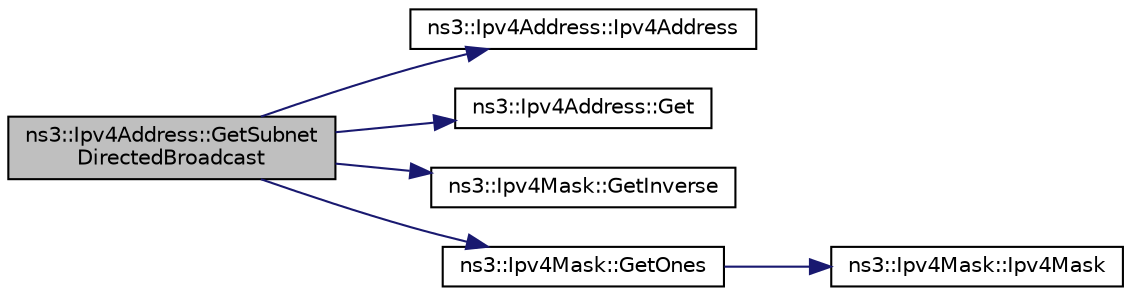 digraph "ns3::Ipv4Address::GetSubnetDirectedBroadcast"
{
 // LATEX_PDF_SIZE
  edge [fontname="Helvetica",fontsize="10",labelfontname="Helvetica",labelfontsize="10"];
  node [fontname="Helvetica",fontsize="10",shape=record];
  rankdir="LR";
  Node1 [label="ns3::Ipv4Address::GetSubnet\lDirectedBroadcast",height=0.2,width=0.4,color="black", fillcolor="grey75", style="filled", fontcolor="black",tooltip="Generate subnet-directed broadcast address corresponding to mask."];
  Node1 -> Node2 [color="midnightblue",fontsize="10",style="solid",fontname="Helvetica"];
  Node2 [label="ns3::Ipv4Address::Ipv4Address",height=0.2,width=0.4,color="black", fillcolor="white", style="filled",URL="$classns3_1_1_ipv4_address.html#aaabb51dd481f4b6908afd72affc49b20",tooltip=" "];
  Node1 -> Node3 [color="midnightblue",fontsize="10",style="solid",fontname="Helvetica"];
  Node3 [label="ns3::Ipv4Address::Get",height=0.2,width=0.4,color="black", fillcolor="white", style="filled",URL="$classns3_1_1_ipv4_address.html#a154da9b1ff6eb451dc4840613fe43e73",tooltip="Get the host-order 32-bit IP address."];
  Node1 -> Node4 [color="midnightblue",fontsize="10",style="solid",fontname="Helvetica"];
  Node4 [label="ns3::Ipv4Mask::GetInverse",height=0.2,width=0.4,color="black", fillcolor="white", style="filled",URL="$classns3_1_1_ipv4_mask.html#a45402865feb06627904604b79fd7e0dc",tooltip="Return the inverse mask in host order."];
  Node1 -> Node5 [color="midnightblue",fontsize="10",style="solid",fontname="Helvetica"];
  Node5 [label="ns3::Ipv4Mask::GetOnes",height=0.2,width=0.4,color="black", fillcolor="white", style="filled",URL="$classns3_1_1_ipv4_mask.html#af712cbdf28c039025d4aa45fa7e243dd",tooltip=" "];
  Node5 -> Node6 [color="midnightblue",fontsize="10",style="solid",fontname="Helvetica"];
  Node6 [label="ns3::Ipv4Mask::Ipv4Mask",height=0.2,width=0.4,color="black", fillcolor="white", style="filled",URL="$classns3_1_1_ipv4_mask.html#a4f877fcb3423f63debab168c83213627",tooltip="Will initialize to a garbage value (0x66666666)"];
}
